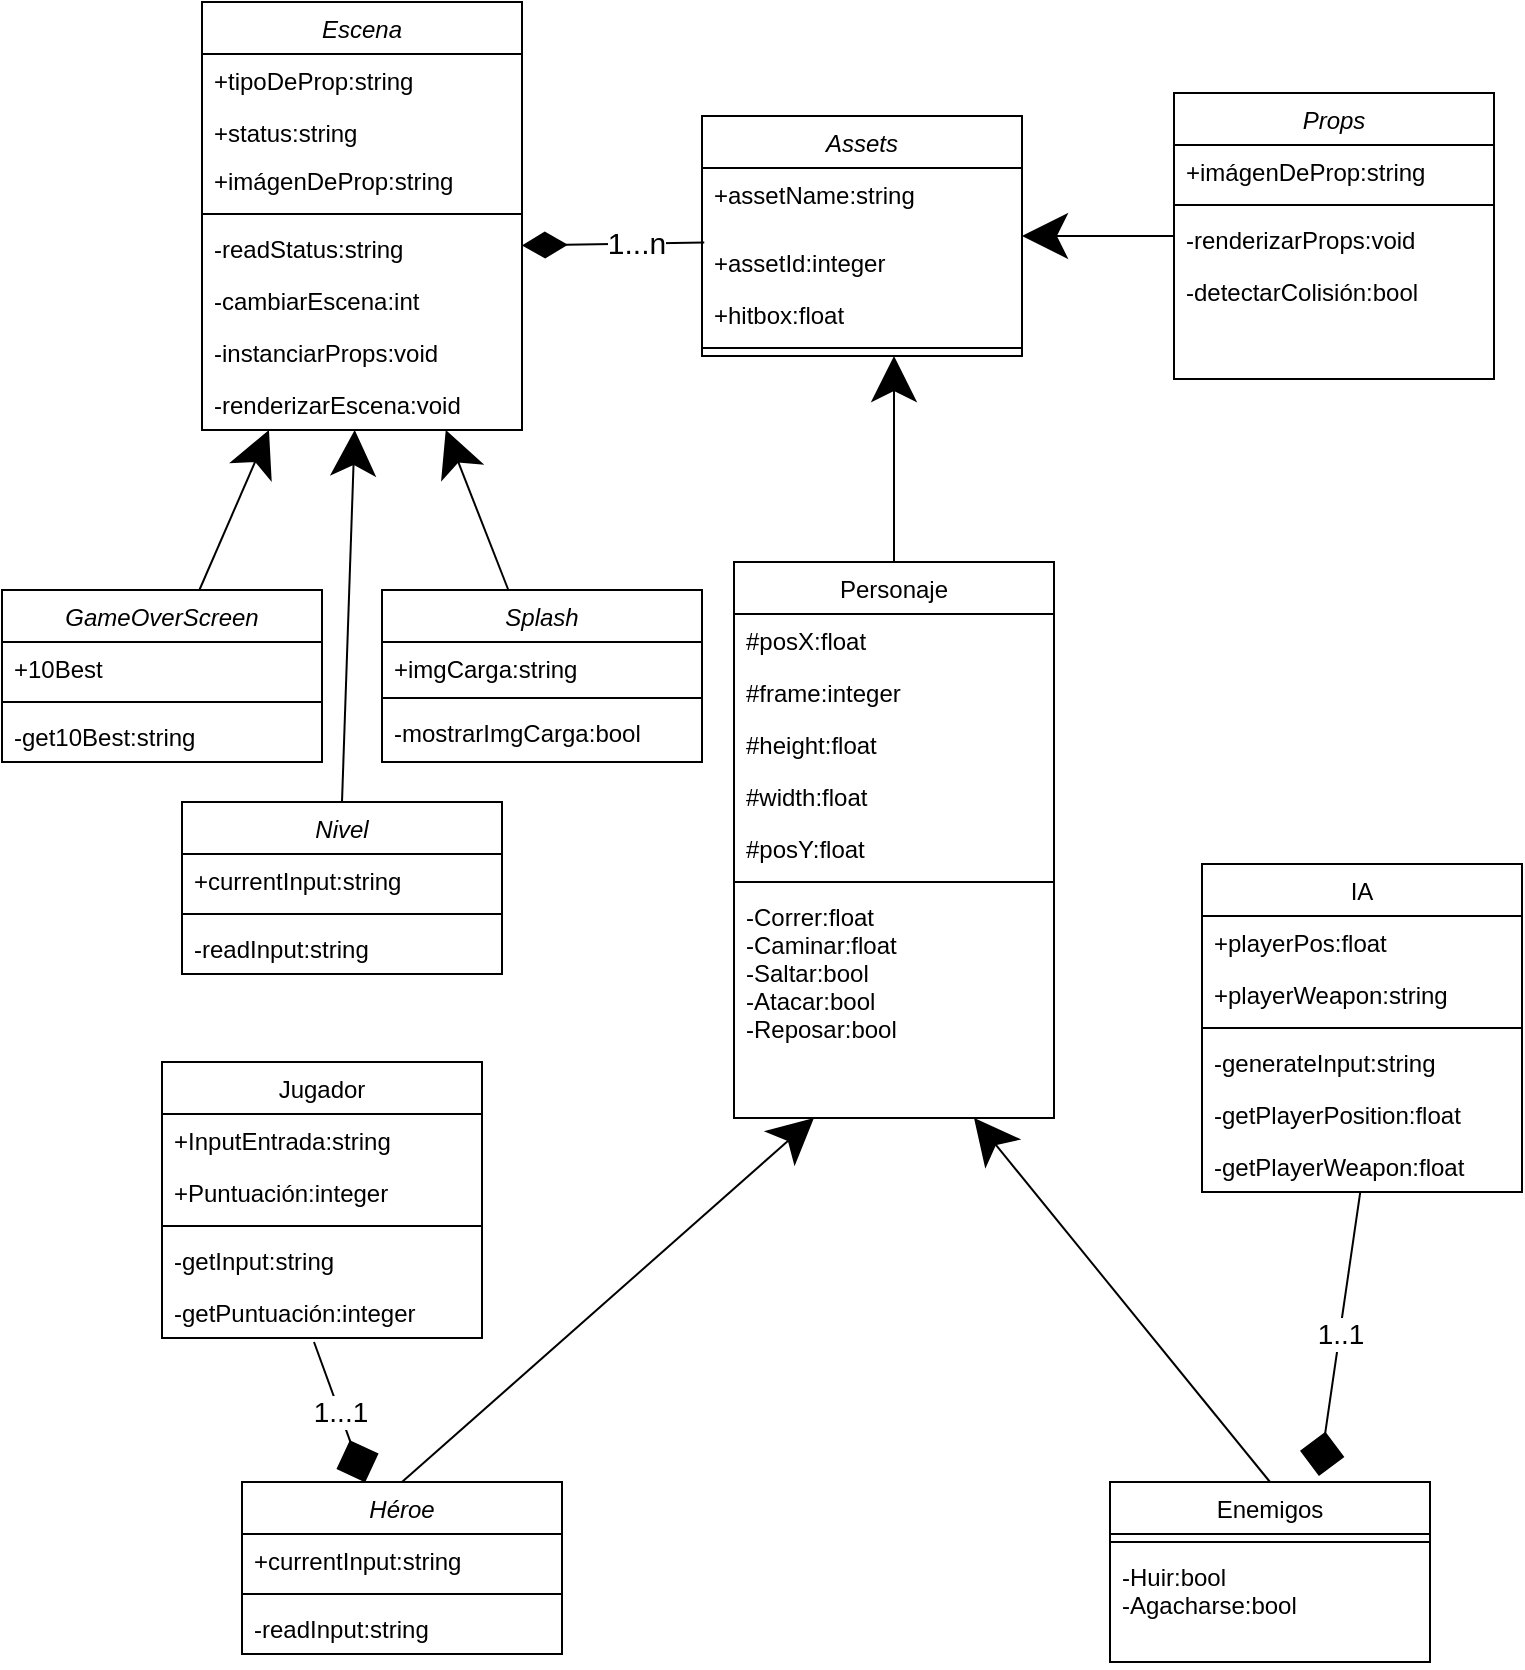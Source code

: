 <mxfile version="14.1.8" type="device"><diagram id="C5RBs43oDa-KdzZeNtuy" name="Page-1"><mxGraphModel dx="1038" dy="1776" grid="1" gridSize="10" guides="1" tooltips="1" connect="1" arrows="1" fold="1" page="1" pageScale="1" pageWidth="827" pageHeight="1169" math="0" shadow="0"><root><mxCell id="WIyWlLk6GJQsqaUBKTNV-0"/><mxCell id="WIyWlLk6GJQsqaUBKTNV-1" parent="WIyWlLk6GJQsqaUBKTNV-0"/><mxCell id="zkfFHV4jXpPFQw0GAbJ--0" value="Héroe" style="swimlane;fontStyle=2;align=center;verticalAlign=top;childLayout=stackLayout;horizontal=1;startSize=26;horizontalStack=0;resizeParent=1;resizeLast=0;collapsible=1;marginBottom=0;rounded=0;shadow=0;strokeWidth=1;" parent="WIyWlLk6GJQsqaUBKTNV-1" vertex="1"><mxGeometry x="154" y="-380" width="160" height="86" as="geometry"><mxRectangle x="230" y="140" width="160" height="26" as="alternateBounds"/></mxGeometry></mxCell><mxCell id="59TOID9KcPTLsyLkB-rE-22" value="+currentInput:string" style="text;align=left;verticalAlign=top;spacingLeft=4;spacingRight=4;overflow=hidden;rotatable=0;points=[[0,0.5],[1,0.5]];portConstraint=eastwest;" parent="zkfFHV4jXpPFQw0GAbJ--0" vertex="1"><mxGeometry y="26" width="160" height="26" as="geometry"/></mxCell><mxCell id="zkfFHV4jXpPFQw0GAbJ--4" value="" style="line;html=1;strokeWidth=1;align=left;verticalAlign=middle;spacingTop=-1;spacingLeft=3;spacingRight=3;rotatable=0;labelPosition=right;points=[];portConstraint=eastwest;" parent="zkfFHV4jXpPFQw0GAbJ--0" vertex="1"><mxGeometry y="52" width="160" height="8" as="geometry"/></mxCell><mxCell id="59TOID9KcPTLsyLkB-rE-21" value="-readInput:string" style="text;align=left;verticalAlign=top;spacingLeft=4;spacingRight=4;overflow=hidden;rotatable=0;points=[[0,0.5],[1,0.5]];portConstraint=eastwest;" parent="zkfFHV4jXpPFQw0GAbJ--0" vertex="1"><mxGeometry y="60" width="160" height="26" as="geometry"/></mxCell><mxCell id="zkfFHV4jXpPFQw0GAbJ--6" value="Jugador" style="swimlane;fontStyle=0;align=center;verticalAlign=top;childLayout=stackLayout;horizontal=1;startSize=26;horizontalStack=0;resizeParent=1;resizeLast=0;collapsible=1;marginBottom=0;rounded=0;shadow=0;strokeWidth=1;" parent="WIyWlLk6GJQsqaUBKTNV-1" vertex="1"><mxGeometry x="114" y="-590" width="160" height="138" as="geometry"><mxRectangle x="130" y="380" width="160" height="26" as="alternateBounds"/></mxGeometry></mxCell><mxCell id="zkfFHV4jXpPFQw0GAbJ--7" value="+InputEntrada:string" style="text;align=left;verticalAlign=top;spacingLeft=4;spacingRight=4;overflow=hidden;rotatable=0;points=[[0,0.5],[1,0.5]];portConstraint=eastwest;" parent="zkfFHV4jXpPFQw0GAbJ--6" vertex="1"><mxGeometry y="26" width="160" height="26" as="geometry"/></mxCell><mxCell id="59TOID9KcPTLsyLkB-rE-19" value="+Puntuación:integer" style="text;align=left;verticalAlign=top;spacingLeft=4;spacingRight=4;overflow=hidden;rotatable=0;points=[[0,0.5],[1,0.5]];portConstraint=eastwest;" parent="zkfFHV4jXpPFQw0GAbJ--6" vertex="1"><mxGeometry y="52" width="160" height="26" as="geometry"/></mxCell><mxCell id="zkfFHV4jXpPFQw0GAbJ--9" value="" style="line;html=1;strokeWidth=1;align=left;verticalAlign=middle;spacingTop=-1;spacingLeft=3;spacingRight=3;rotatable=0;labelPosition=right;points=[];portConstraint=eastwest;" parent="zkfFHV4jXpPFQw0GAbJ--6" vertex="1"><mxGeometry y="78" width="160" height="8" as="geometry"/></mxCell><mxCell id="zkfFHV4jXpPFQw0GAbJ--11" value="-getInput:string" style="text;align=left;verticalAlign=top;spacingLeft=4;spacingRight=4;overflow=hidden;rotatable=0;points=[[0,0.5],[1,0.5]];portConstraint=eastwest;" parent="zkfFHV4jXpPFQw0GAbJ--6" vertex="1"><mxGeometry y="86" width="160" height="26" as="geometry"/></mxCell><mxCell id="59TOID9KcPTLsyLkB-rE-20" value="-getPuntuación:integer" style="text;align=left;verticalAlign=top;spacingLeft=4;spacingRight=4;overflow=hidden;rotatable=0;points=[[0,0.5],[1,0.5]];portConstraint=eastwest;" parent="zkfFHV4jXpPFQw0GAbJ--6" vertex="1"><mxGeometry y="112" width="160" height="26" as="geometry"/></mxCell><mxCell id="zkfFHV4jXpPFQw0GAbJ--13" value="Personaje" style="swimlane;fontStyle=0;align=center;verticalAlign=top;childLayout=stackLayout;horizontal=1;startSize=26;horizontalStack=0;resizeParent=1;resizeLast=0;collapsible=1;marginBottom=0;rounded=0;shadow=0;strokeWidth=1;" parent="WIyWlLk6GJQsqaUBKTNV-1" vertex="1"><mxGeometry x="400" y="-840" width="160" height="278" as="geometry"><mxRectangle x="340" y="380" width="170" height="26" as="alternateBounds"/></mxGeometry></mxCell><mxCell id="59TOID9KcPTLsyLkB-rE-13" value="#posX:float" style="text;align=left;verticalAlign=top;spacingLeft=4;spacingRight=4;overflow=hidden;rotatable=0;points=[[0,0.5],[1,0.5]];portConstraint=eastwest;" parent="zkfFHV4jXpPFQw0GAbJ--13" vertex="1"><mxGeometry y="26" width="160" height="26" as="geometry"/></mxCell><mxCell id="59TOID9KcPTLsyLkB-rE-17" value="#frame:integer" style="text;align=left;verticalAlign=top;spacingLeft=4;spacingRight=4;overflow=hidden;rotatable=0;points=[[0,0.5],[1,0.5]];portConstraint=eastwest;rounded=0;shadow=0;html=0;" parent="zkfFHV4jXpPFQw0GAbJ--13" vertex="1"><mxGeometry y="52" width="160" height="26" as="geometry"/></mxCell><mxCell id="59TOID9KcPTLsyLkB-rE-16" value="#height:float" style="text;align=left;verticalAlign=top;spacingLeft=4;spacingRight=4;overflow=hidden;rotatable=0;points=[[0,0.5],[1,0.5]];portConstraint=eastwest;rounded=0;shadow=0;html=0;" parent="zkfFHV4jXpPFQw0GAbJ--13" vertex="1"><mxGeometry y="78" width="160" height="26" as="geometry"/></mxCell><mxCell id="59TOID9KcPTLsyLkB-rE-15" value="#width:float" style="text;align=left;verticalAlign=top;spacingLeft=4;spacingRight=4;overflow=hidden;rotatable=0;points=[[0,0.5],[1,0.5]];portConstraint=eastwest;rounded=0;shadow=0;html=0;" parent="zkfFHV4jXpPFQw0GAbJ--13" vertex="1"><mxGeometry y="104" width="160" height="26" as="geometry"/></mxCell><mxCell id="59TOID9KcPTLsyLkB-rE-14" value="#posY:float" style="text;align=left;verticalAlign=top;spacingLeft=4;spacingRight=4;overflow=hidden;rotatable=0;points=[[0,0.5],[1,0.5]];portConstraint=eastwest;rounded=0;shadow=0;html=0;" parent="zkfFHV4jXpPFQw0GAbJ--13" vertex="1"><mxGeometry y="130" width="160" height="26" as="geometry"/></mxCell><mxCell id="zkfFHV4jXpPFQw0GAbJ--15" value="" style="line;html=1;strokeWidth=1;align=left;verticalAlign=middle;spacingTop=-1;spacingLeft=3;spacingRight=3;rotatable=0;labelPosition=right;points=[];portConstraint=eastwest;" parent="zkfFHV4jXpPFQw0GAbJ--13" vertex="1"><mxGeometry y="156" width="160" height="8" as="geometry"/></mxCell><mxCell id="59TOID9KcPTLsyLkB-rE-12" value="-Correr:float&#10;-Caminar:float&#10;-Saltar:bool&#10;-Atacar:bool&#10;-Reposar:bool" style="text;align=left;verticalAlign=top;spacingLeft=4;spacingRight=4;overflow=hidden;rotatable=0;points=[[0,0.5],[1,0.5]];portConstraint=eastwest;" parent="zkfFHV4jXpPFQw0GAbJ--13" vertex="1"><mxGeometry y="164" width="160" height="88" as="geometry"/></mxCell><mxCell id="zkfFHV4jXpPFQw0GAbJ--17" value="Enemigos" style="swimlane;fontStyle=0;align=center;verticalAlign=top;childLayout=stackLayout;horizontal=1;startSize=26;horizontalStack=0;resizeParent=1;resizeLast=0;collapsible=1;marginBottom=0;rounded=0;shadow=0;strokeWidth=1;" parent="WIyWlLk6GJQsqaUBKTNV-1" vertex="1"><mxGeometry x="588" y="-380" width="160" height="90" as="geometry"><mxRectangle x="550" y="140" width="160" height="26" as="alternateBounds"/></mxGeometry></mxCell><mxCell id="zkfFHV4jXpPFQw0GAbJ--23" value="" style="line;html=1;strokeWidth=1;align=left;verticalAlign=middle;spacingTop=-1;spacingLeft=3;spacingRight=3;rotatable=0;labelPosition=right;points=[];portConstraint=eastwest;" parent="zkfFHV4jXpPFQw0GAbJ--17" vertex="1"><mxGeometry y="26" width="160" height="8" as="geometry"/></mxCell><mxCell id="59TOID9KcPTLsyLkB-rE-8" value="-Huir:bool&#10;-Agacharse:bool" style="text;align=left;verticalAlign=top;spacingLeft=4;spacingRight=4;overflow=hidden;rotatable=0;points=[[0,0.5],[1,0.5]];portConstraint=eastwest;" parent="zkfFHV4jXpPFQw0GAbJ--17" vertex="1"><mxGeometry y="34" width="160" height="56" as="geometry"/></mxCell><mxCell id="59TOID9KcPTLsyLkB-rE-9" value="" style="endArrow=classic;html=1;endFill=1;endSize=20;exitX=0.5;exitY=0;exitDx=0;exitDy=0;entryX=0.75;entryY=1;entryDx=0;entryDy=0;" parent="WIyWlLk6GJQsqaUBKTNV-1" source="zkfFHV4jXpPFQw0GAbJ--17" target="zkfFHV4jXpPFQw0GAbJ--13" edge="1"><mxGeometry width="50" height="50" relative="1" as="geometry"><mxPoint x="444" y="-210" as="sourcePoint"/><mxPoint x="414" y="-290" as="targetPoint"/></mxGeometry></mxCell><mxCell id="59TOID9KcPTLsyLkB-rE-11" value="" style="endArrow=classic;html=1;endFill=1;endSize=20;exitX=0.5;exitY=0;exitDx=0;exitDy=0;entryX=0.25;entryY=1;entryDx=0;entryDy=0;" parent="WIyWlLk6GJQsqaUBKTNV-1" source="zkfFHV4jXpPFQw0GAbJ--0" target="zkfFHV4jXpPFQw0GAbJ--13" edge="1"><mxGeometry width="50" height="50" relative="1" as="geometry"><mxPoint x="424" y="-280" as="sourcePoint"/><mxPoint x="334" y="-270" as="targetPoint"/></mxGeometry></mxCell><mxCell id="59TOID9KcPTLsyLkB-rE-18" value="&lt;font style=&quot;font-size: 14px&quot;&gt;1...1&lt;/font&gt;" style="endArrow=diamond;html=1;endFill=1;endSize=20;entryX=0.385;entryY=0.002;entryDx=0;entryDy=0;entryPerimeter=0;exitX=0.475;exitY=1.077;exitDx=0;exitDy=0;exitPerimeter=0;" parent="WIyWlLk6GJQsqaUBKTNV-1" source="59TOID9KcPTLsyLkB-rE-20" target="zkfFHV4jXpPFQw0GAbJ--0" edge="1"><mxGeometry width="50" height="50" relative="1" as="geometry"><mxPoint x="100" y="-430" as="sourcePoint"/><mxPoint x="349.357" y="-188" as="targetPoint"/></mxGeometry></mxCell><mxCell id="59TOID9KcPTLsyLkB-rE-23" value="IA" style="swimlane;fontStyle=0;align=center;verticalAlign=top;childLayout=stackLayout;horizontal=1;startSize=26;horizontalStack=0;resizeParent=1;resizeLast=0;collapsible=1;marginBottom=0;rounded=0;shadow=0;strokeWidth=1;" parent="WIyWlLk6GJQsqaUBKTNV-1" vertex="1"><mxGeometry x="634" y="-689" width="160" height="164" as="geometry"><mxRectangle x="130" y="380" width="160" height="26" as="alternateBounds"/></mxGeometry></mxCell><mxCell id="59TOID9KcPTLsyLkB-rE-35" value="+playerPos:float" style="text;align=left;verticalAlign=top;spacingLeft=4;spacingRight=4;overflow=hidden;rotatable=0;points=[[0,0.5],[1,0.5]];portConstraint=eastwest;" parent="59TOID9KcPTLsyLkB-rE-23" vertex="1"><mxGeometry y="26" width="160" height="26" as="geometry"/></mxCell><mxCell id="59TOID9KcPTLsyLkB-rE-36" value="+playerWeapon:string" style="text;align=left;verticalAlign=top;spacingLeft=4;spacingRight=4;overflow=hidden;rotatable=0;points=[[0,0.5],[1,0.5]];portConstraint=eastwest;" parent="59TOID9KcPTLsyLkB-rE-23" vertex="1"><mxGeometry y="52" width="160" height="26" as="geometry"/></mxCell><mxCell id="59TOID9KcPTLsyLkB-rE-26" value="" style="line;html=1;strokeWidth=1;align=left;verticalAlign=middle;spacingTop=-1;spacingLeft=3;spacingRight=3;rotatable=0;labelPosition=right;points=[];portConstraint=eastwest;" parent="59TOID9KcPTLsyLkB-rE-23" vertex="1"><mxGeometry y="78" width="160" height="8" as="geometry"/></mxCell><mxCell id="59TOID9KcPTLsyLkB-rE-27" value="-generateInput:string" style="text;align=left;verticalAlign=top;spacingLeft=4;spacingRight=4;overflow=hidden;rotatable=0;points=[[0,0.5],[1,0.5]];portConstraint=eastwest;" parent="59TOID9KcPTLsyLkB-rE-23" vertex="1"><mxGeometry y="86" width="160" height="26" as="geometry"/></mxCell><mxCell id="59TOID9KcPTLsyLkB-rE-34" value="-getPlayerPosition:float" style="text;align=left;verticalAlign=top;spacingLeft=4;spacingRight=4;overflow=hidden;rotatable=0;points=[[0,0.5],[1,0.5]];portConstraint=eastwest;" parent="59TOID9KcPTLsyLkB-rE-23" vertex="1"><mxGeometry y="112" width="160" height="26" as="geometry"/></mxCell><mxCell id="59TOID9KcPTLsyLkB-rE-37" value="-getPlayerWeapon:float" style="text;align=left;verticalAlign=top;spacingLeft=4;spacingRight=4;overflow=hidden;rotatable=0;points=[[0,0.5],[1,0.5]];portConstraint=eastwest;" parent="59TOID9KcPTLsyLkB-rE-23" vertex="1"><mxGeometry y="138" width="160" height="26" as="geometry"/></mxCell><mxCell id="59TOID9KcPTLsyLkB-rE-29" value="Escena" style="swimlane;fontStyle=2;align=center;verticalAlign=top;childLayout=stackLayout;horizontal=1;startSize=26;horizontalStack=0;resizeParent=1;resizeLast=0;collapsible=1;marginBottom=0;rounded=0;shadow=0;strokeWidth=1;" parent="WIyWlLk6GJQsqaUBKTNV-1" vertex="1"><mxGeometry x="134" y="-1120" width="160" height="214" as="geometry"><mxRectangle x="230" y="140" width="160" height="26" as="alternateBounds"/></mxGeometry></mxCell><mxCell id="59TOID9KcPTLsyLkB-rE-30" value="+tipoDeProp:string" style="text;align=left;verticalAlign=top;spacingLeft=4;spacingRight=4;overflow=hidden;rotatable=0;points=[[0,0.5],[1,0.5]];portConstraint=eastwest;" parent="59TOID9KcPTLsyLkB-rE-29" vertex="1"><mxGeometry y="26" width="160" height="26" as="geometry"/></mxCell><mxCell id="59TOID9KcPTLsyLkB-rE-44" value="+status:string" style="text;align=left;verticalAlign=top;spacingLeft=4;spacingRight=4;overflow=hidden;rotatable=0;points=[[0,0.5],[1,0.5]];portConstraint=eastwest;" parent="59TOID9KcPTLsyLkB-rE-29" vertex="1"><mxGeometry y="52" width="160" height="24" as="geometry"/></mxCell><mxCell id="59TOID9KcPTLsyLkB-rE-55" value="+imágenDeProp:string" style="text;align=left;verticalAlign=top;spacingLeft=4;spacingRight=4;overflow=hidden;rotatable=0;points=[[0,0.5],[1,0.5]];portConstraint=eastwest;" parent="59TOID9KcPTLsyLkB-rE-29" vertex="1"><mxGeometry y="76" width="160" height="26" as="geometry"/></mxCell><mxCell id="59TOID9KcPTLsyLkB-rE-31" value="" style="line;html=1;strokeWidth=1;align=left;verticalAlign=middle;spacingTop=-1;spacingLeft=3;spacingRight=3;rotatable=0;labelPosition=right;points=[];portConstraint=eastwest;" parent="59TOID9KcPTLsyLkB-rE-29" vertex="1"><mxGeometry y="102" width="160" height="8" as="geometry"/></mxCell><mxCell id="59TOID9KcPTLsyLkB-rE-46" value="-readStatus:string" style="text;align=left;verticalAlign=top;spacingLeft=4;spacingRight=4;overflow=hidden;rotatable=0;points=[[0,0.5],[1,0.5]];portConstraint=eastwest;" parent="59TOID9KcPTLsyLkB-rE-29" vertex="1"><mxGeometry y="110" width="160" height="26" as="geometry"/></mxCell><mxCell id="59TOID9KcPTLsyLkB-rE-56" value="-cambiarEscena:int" style="text;align=left;verticalAlign=top;spacingLeft=4;spacingRight=4;overflow=hidden;rotatable=0;points=[[0,0.5],[1,0.5]];portConstraint=eastwest;" parent="59TOID9KcPTLsyLkB-rE-29" vertex="1"><mxGeometry y="136" width="160" height="26" as="geometry"/></mxCell><mxCell id="59TOID9KcPTLsyLkB-rE-32" value="-instanciarProps:void" style="text;align=left;verticalAlign=top;spacingLeft=4;spacingRight=4;overflow=hidden;rotatable=0;points=[[0,0.5],[1,0.5]];portConstraint=eastwest;" parent="59TOID9KcPTLsyLkB-rE-29" vertex="1"><mxGeometry y="162" width="160" height="26" as="geometry"/></mxCell><mxCell id="59TOID9KcPTLsyLkB-rE-58" value="-renderizarEscena:void" style="text;align=left;verticalAlign=top;spacingLeft=4;spacingRight=4;overflow=hidden;rotatable=0;points=[[0,0.5],[1,0.5]];portConstraint=eastwest;" parent="59TOID9KcPTLsyLkB-rE-29" vertex="1"><mxGeometry y="188" width="160" height="26" as="geometry"/></mxCell><mxCell id="59TOID9KcPTLsyLkB-rE-33" value="&lt;font style=&quot;font-size: 14px&quot;&gt;1..1&lt;/font&gt;" style="endArrow=diamond;html=1;endFill=1;endSize=20;exitX=0.495;exitY=0.985;exitDx=0;exitDy=0;exitPerimeter=0;entryX=0.653;entryY=-0.033;entryDx=0;entryDy=0;entryPerimeter=0;" parent="WIyWlLk6GJQsqaUBKTNV-1" source="59TOID9KcPTLsyLkB-rE-37" target="zkfFHV4jXpPFQw0GAbJ--17" edge="1"><mxGeometry width="50" height="50" relative="1" as="geometry"><mxPoint x="634" y="-180" as="sourcePoint"/><mxPoint x="750" y="-460" as="targetPoint"/></mxGeometry></mxCell><mxCell id="59TOID9KcPTLsyLkB-rE-39" value="Nivel" style="swimlane;fontStyle=2;align=center;verticalAlign=top;childLayout=stackLayout;horizontal=1;startSize=26;horizontalStack=0;resizeParent=1;resizeLast=0;collapsible=1;marginBottom=0;rounded=0;shadow=0;strokeWidth=1;" parent="WIyWlLk6GJQsqaUBKTNV-1" vertex="1"><mxGeometry x="124" y="-720" width="160" height="86" as="geometry"><mxRectangle x="230" y="140" width="160" height="26" as="alternateBounds"/></mxGeometry></mxCell><mxCell id="59TOID9KcPTLsyLkB-rE-40" value="+currentInput:string" style="text;align=left;verticalAlign=top;spacingLeft=4;spacingRight=4;overflow=hidden;rotatable=0;points=[[0,0.5],[1,0.5]];portConstraint=eastwest;" parent="59TOID9KcPTLsyLkB-rE-39" vertex="1"><mxGeometry y="26" width="160" height="26" as="geometry"/></mxCell><mxCell id="59TOID9KcPTLsyLkB-rE-41" value="" style="line;html=1;strokeWidth=1;align=left;verticalAlign=middle;spacingTop=-1;spacingLeft=3;spacingRight=3;rotatable=0;labelPosition=right;points=[];portConstraint=eastwest;" parent="59TOID9KcPTLsyLkB-rE-39" vertex="1"><mxGeometry y="52" width="160" height="8" as="geometry"/></mxCell><mxCell id="59TOID9KcPTLsyLkB-rE-42" value="-readInput:string" style="text;align=left;verticalAlign=top;spacingLeft=4;spacingRight=4;overflow=hidden;rotatable=0;points=[[0,0.5],[1,0.5]];portConstraint=eastwest;" parent="59TOID9KcPTLsyLkB-rE-39" vertex="1"><mxGeometry y="60" width="160" height="26" as="geometry"/></mxCell><mxCell id="59TOID9KcPTLsyLkB-rE-43" value="Splash" style="swimlane;fontStyle=2;align=center;verticalAlign=top;childLayout=stackLayout;horizontal=1;startSize=26;horizontalStack=0;resizeParent=1;resizeLast=0;collapsible=1;marginBottom=0;rounded=0;shadow=0;strokeWidth=1;" parent="WIyWlLk6GJQsqaUBKTNV-1" vertex="1"><mxGeometry x="224" y="-826" width="160" height="86" as="geometry"><mxRectangle x="230" y="140" width="160" height="26" as="alternateBounds"/></mxGeometry></mxCell><mxCell id="59TOID9KcPTLsyLkB-rE-59" value="+imgCarga:string" style="text;align=left;verticalAlign=top;spacingLeft=4;spacingRight=4;overflow=hidden;rotatable=0;points=[[0,0.5],[1,0.5]];portConstraint=eastwest;" parent="59TOID9KcPTLsyLkB-rE-43" vertex="1"><mxGeometry y="26" width="160" height="24" as="geometry"/></mxCell><mxCell id="59TOID9KcPTLsyLkB-rE-45" value="" style="line;html=1;strokeWidth=1;align=left;verticalAlign=middle;spacingTop=-1;spacingLeft=3;spacingRight=3;rotatable=0;labelPosition=right;points=[];portConstraint=eastwest;" parent="59TOID9KcPTLsyLkB-rE-43" vertex="1"><mxGeometry y="50" width="160" height="8" as="geometry"/></mxCell><mxCell id="59TOID9KcPTLsyLkB-rE-60" value="-mostrarImgCarga:bool" style="text;align=left;verticalAlign=top;spacingLeft=4;spacingRight=4;overflow=hidden;rotatable=0;points=[[0,0.5],[1,0.5]];portConstraint=eastwest;" parent="59TOID9KcPTLsyLkB-rE-43" vertex="1"><mxGeometry y="58" width="160" height="24" as="geometry"/></mxCell><mxCell id="59TOID9KcPTLsyLkB-rE-47" value="" style="endArrow=classic;html=1;endFill=1;endSize=20;exitX=0.5;exitY=0;exitDx=0;exitDy=0;" parent="WIyWlLk6GJQsqaUBKTNV-1" source="59TOID9KcPTLsyLkB-rE-39" target="59TOID9KcPTLsyLkB-rE-29" edge="1"><mxGeometry width="50" height="50" relative="1" as="geometry"><mxPoint x="548" y="-968.93" as="sourcePoint"/><mxPoint x="418" y="-1027" as="targetPoint"/></mxGeometry></mxCell><mxCell id="59TOID9KcPTLsyLkB-rE-49" value="GameOverScreen" style="swimlane;fontStyle=2;align=center;verticalAlign=top;childLayout=stackLayout;horizontal=1;startSize=26;horizontalStack=0;resizeParent=1;resizeLast=0;collapsible=1;marginBottom=0;rounded=0;shadow=0;strokeWidth=1;" parent="WIyWlLk6GJQsqaUBKTNV-1" vertex="1"><mxGeometry x="34" y="-826" width="160" height="86" as="geometry"><mxRectangle x="230" y="140" width="160" height="26" as="alternateBounds"/></mxGeometry></mxCell><mxCell id="59TOID9KcPTLsyLkB-rE-50" value="+10Best" style="text;align=left;verticalAlign=top;spacingLeft=4;spacingRight=4;overflow=hidden;rotatable=0;points=[[0,0.5],[1,0.5]];portConstraint=eastwest;" parent="59TOID9KcPTLsyLkB-rE-49" vertex="1"><mxGeometry y="26" width="160" height="26" as="geometry"/></mxCell><mxCell id="59TOID9KcPTLsyLkB-rE-51" value="" style="line;html=1;strokeWidth=1;align=left;verticalAlign=middle;spacingTop=-1;spacingLeft=3;spacingRight=3;rotatable=0;labelPosition=right;points=[];portConstraint=eastwest;" parent="59TOID9KcPTLsyLkB-rE-49" vertex="1"><mxGeometry y="52" width="160" height="8" as="geometry"/></mxCell><mxCell id="59TOID9KcPTLsyLkB-rE-52" value="-get10Best:string" style="text;align=left;verticalAlign=top;spacingLeft=4;spacingRight=4;overflow=hidden;rotatable=0;points=[[0,0.5],[1,0.5]];portConstraint=eastwest;" parent="59TOID9KcPTLsyLkB-rE-49" vertex="1"><mxGeometry y="60" width="160" height="26" as="geometry"/></mxCell><mxCell id="59TOID9KcPTLsyLkB-rE-53" value="" style="endArrow=classic;html=1;endFill=1;endSize=20;" parent="WIyWlLk6GJQsqaUBKTNV-1" source="59TOID9KcPTLsyLkB-rE-43" target="59TOID9KcPTLsyLkB-rE-29" edge="1"><mxGeometry width="50" height="50" relative="1" as="geometry"><mxPoint x="620" y="-950" as="sourcePoint"/><mxPoint x="404" y="-1027" as="targetPoint"/></mxGeometry></mxCell><mxCell id="59TOID9KcPTLsyLkB-rE-54" value="" style="endArrow=classic;html=1;endFill=1;endSize=20;" parent="WIyWlLk6GJQsqaUBKTNV-1" source="59TOID9KcPTLsyLkB-rE-49" target="59TOID9KcPTLsyLkB-rE-29" edge="1"><mxGeometry width="50" height="50" relative="1" as="geometry"><mxPoint x="424" y="-940" as="sourcePoint"/><mxPoint x="422.4" y="-1014.602" as="targetPoint"/></mxGeometry></mxCell><mxCell id="59TOID9KcPTLsyLkB-rE-61" value="Props" style="swimlane;fontStyle=2;align=center;verticalAlign=top;childLayout=stackLayout;horizontal=1;startSize=26;horizontalStack=0;resizeParent=1;resizeLast=0;collapsible=1;marginBottom=0;rounded=0;shadow=0;strokeWidth=1;" parent="WIyWlLk6GJQsqaUBKTNV-1" vertex="1"><mxGeometry x="620" y="-1074.5" width="160" height="143" as="geometry"><mxRectangle x="230" y="140" width="160" height="26" as="alternateBounds"/></mxGeometry></mxCell><mxCell id="59TOID9KcPTLsyLkB-rE-64" value="+imágenDeProp:string" style="text;align=left;verticalAlign=top;spacingLeft=4;spacingRight=4;overflow=hidden;rotatable=0;points=[[0,0.5],[1,0.5]];portConstraint=eastwest;" parent="59TOID9KcPTLsyLkB-rE-61" vertex="1"><mxGeometry y="26" width="160" height="26" as="geometry"/></mxCell><mxCell id="59TOID9KcPTLsyLkB-rE-65" value="" style="line;html=1;strokeWidth=1;align=left;verticalAlign=middle;spacingTop=-1;spacingLeft=3;spacingRight=3;rotatable=0;labelPosition=right;points=[];portConstraint=eastwest;" parent="59TOID9KcPTLsyLkB-rE-61" vertex="1"><mxGeometry y="52" width="160" height="8" as="geometry"/></mxCell><mxCell id="59TOID9KcPTLsyLkB-rE-69" value="-renderizarProps:void" style="text;align=left;verticalAlign=top;spacingLeft=4;spacingRight=4;overflow=hidden;rotatable=0;points=[[0,0.5],[1,0.5]];portConstraint=eastwest;" parent="59TOID9KcPTLsyLkB-rE-61" vertex="1"><mxGeometry y="60" width="160" height="26" as="geometry"/></mxCell><mxCell id="59TOID9KcPTLsyLkB-rE-78" value="-detectarColisión:bool" style="text;align=left;verticalAlign=top;spacingLeft=4;spacingRight=4;overflow=hidden;rotatable=0;points=[[0,0.5],[1,0.5]];portConstraint=eastwest;" parent="59TOID9KcPTLsyLkB-rE-61" vertex="1"><mxGeometry y="86" width="160" height="26" as="geometry"/></mxCell><mxCell id="59TOID9KcPTLsyLkB-rE-70" value="Assets" style="swimlane;fontStyle=2;align=center;verticalAlign=top;childLayout=stackLayout;horizontal=1;startSize=26;horizontalStack=0;resizeParent=1;resizeLast=0;collapsible=1;marginBottom=0;rounded=0;shadow=0;strokeWidth=1;" parent="WIyWlLk6GJQsqaUBKTNV-1" vertex="1"><mxGeometry x="384" y="-1063" width="160" height="120" as="geometry"><mxRectangle x="230" y="140" width="160" height="26" as="alternateBounds"/></mxGeometry></mxCell><mxCell id="59TOID9KcPTLsyLkB-rE-71" value="+assetName:string&#10;" style="text;align=left;verticalAlign=top;spacingLeft=4;spacingRight=4;overflow=hidden;rotatable=0;points=[[0,0.5],[1,0.5]];portConstraint=eastwest;" parent="59TOID9KcPTLsyLkB-rE-70" vertex="1"><mxGeometry y="26" width="160" height="34" as="geometry"/></mxCell><mxCell id="59TOID9KcPTLsyLkB-rE-80" value="+assetId:integer" style="text;align=left;verticalAlign=top;spacingLeft=4;spacingRight=4;overflow=hidden;rotatable=0;points=[[0,0.5],[1,0.5]];portConstraint=eastwest;rounded=0;shadow=0;html=0;" parent="59TOID9KcPTLsyLkB-rE-70" vertex="1"><mxGeometry y="60" width="160" height="26" as="geometry"/></mxCell><mxCell id="59TOID9KcPTLsyLkB-rE-79" value="+hitbox:float" style="text;align=left;verticalAlign=top;spacingLeft=4;spacingRight=4;overflow=hidden;rotatable=0;points=[[0,0.5],[1,0.5]];portConstraint=eastwest;rounded=0;shadow=0;html=0;" parent="59TOID9KcPTLsyLkB-rE-70" vertex="1"><mxGeometry y="86" width="160" height="26" as="geometry"/></mxCell><mxCell id="59TOID9KcPTLsyLkB-rE-72" value="" style="line;html=1;strokeWidth=1;align=left;verticalAlign=middle;spacingTop=-1;spacingLeft=3;spacingRight=3;rotatable=0;labelPosition=right;points=[];portConstraint=eastwest;" parent="59TOID9KcPTLsyLkB-rE-70" vertex="1"><mxGeometry y="112" width="160" height="8" as="geometry"/></mxCell><mxCell id="59TOID9KcPTLsyLkB-rE-74" value="" style="endArrow=classic;html=1;endFill=1;endSize=20;" parent="WIyWlLk6GJQsqaUBKTNV-1" source="59TOID9KcPTLsyLkB-rE-61" target="59TOID9KcPTLsyLkB-rE-70" edge="1"><mxGeometry width="50" height="50" relative="1" as="geometry"><mxPoint x="664" y="-710" as="sourcePoint"/><mxPoint x="508" y="-824.356" as="targetPoint"/></mxGeometry></mxCell><mxCell id="59TOID9KcPTLsyLkB-rE-75" value="" style="endArrow=diamondThin;html=1;endFill=1;endSize=20;exitX=0.007;exitY=0.123;exitDx=0;exitDy=0;exitPerimeter=0;fontSize=21;" parent="WIyWlLk6GJQsqaUBKTNV-1" source="59TOID9KcPTLsyLkB-rE-80" target="59TOID9KcPTLsyLkB-rE-46" edge="1"><mxGeometry width="50" height="50" relative="1" as="geometry"><mxPoint x="564" y="-1104.074" as="sourcePoint"/><mxPoint x="360" y="-1080" as="targetPoint"/></mxGeometry></mxCell><mxCell id="RBXT13PaHh9X9XziaQDu-6" value="1...n" style="edgeLabel;html=1;align=center;verticalAlign=middle;resizable=0;points=[];fontSize=15;" vertex="1" connectable="0" parent="59TOID9KcPTLsyLkB-rE-75"><mxGeometry x="-0.243" y="-1" relative="1" as="geometry"><mxPoint as="offset"/></mxGeometry></mxCell><mxCell id="59TOID9KcPTLsyLkB-rE-76" value="" style="endArrow=classic;html=1;endFill=1;endSize=20;" parent="WIyWlLk6GJQsqaUBKTNV-1" source="zkfFHV4jXpPFQw0GAbJ--13" edge="1"><mxGeometry width="50" height="50" relative="1" as="geometry"><mxPoint x="304" y="-1052.608" as="sourcePoint"/><mxPoint x="480" y="-943" as="targetPoint"/></mxGeometry></mxCell></root></mxGraphModel></diagram></mxfile>